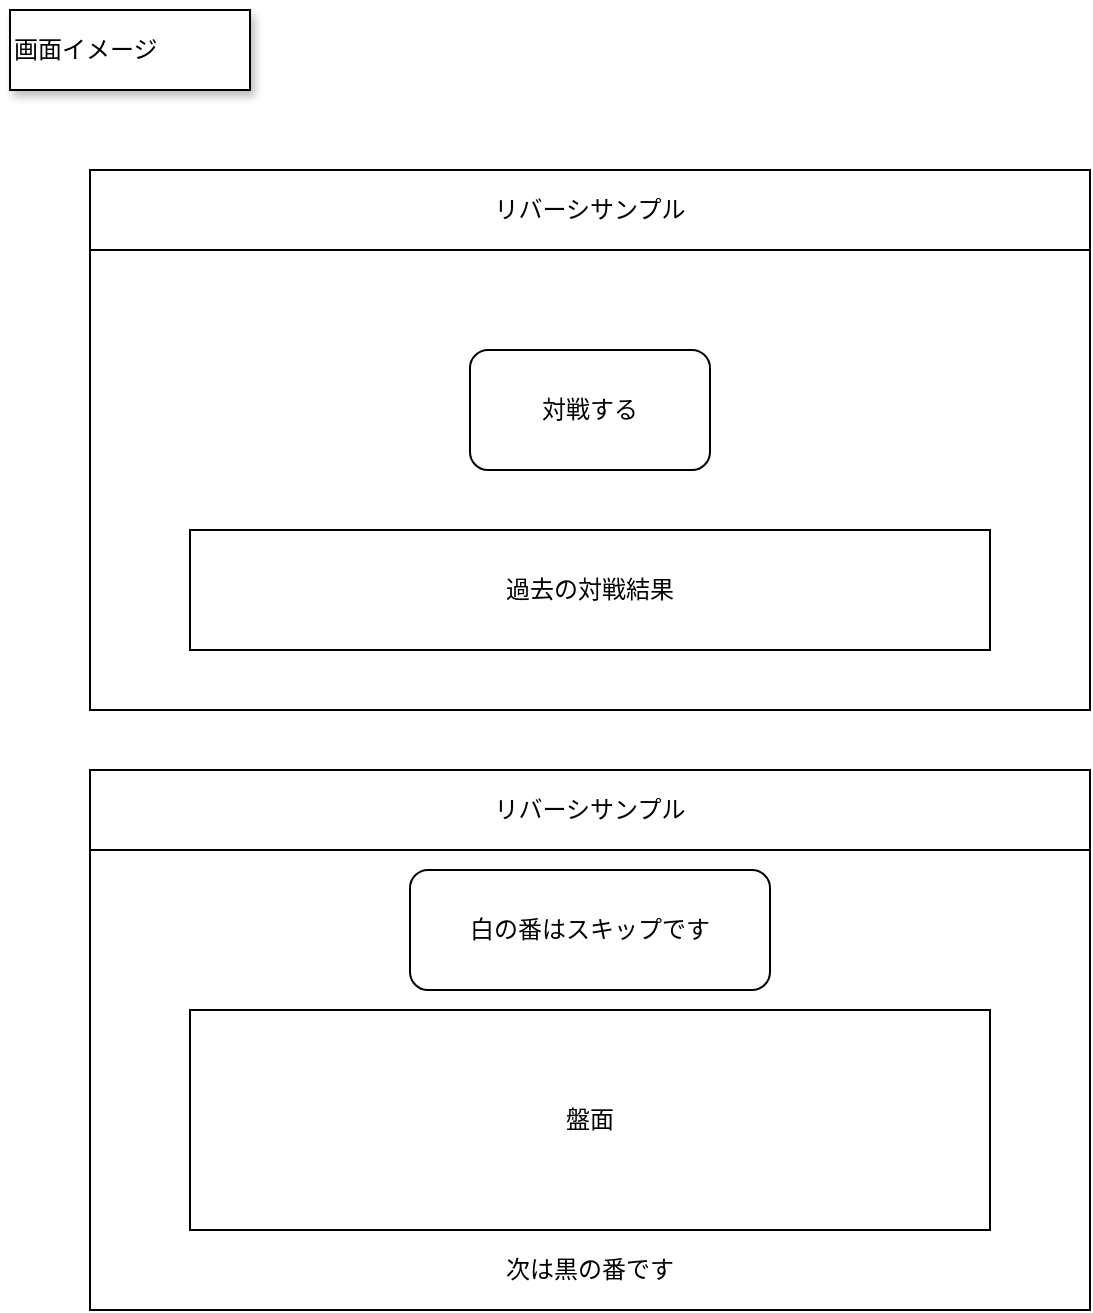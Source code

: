 <mxfile>
    <diagram id="jHlFyMmJ-Rk8G-csnYi2" name="ページ1">
        <mxGraphModel dx="935" dy="827" grid="1" gridSize="10" guides="1" tooltips="1" connect="1" arrows="1" fold="1" page="1" pageScale="1" pageWidth="827" pageHeight="1169" math="0" shadow="0">
            <root>
                <mxCell id="0"/>
                <mxCell id="1" parent="0"/>
                <mxCell id="2" value="" style="rounded=0;whiteSpace=wrap;html=1;fillColor=none;" parent="1" vertex="1">
                    <mxGeometry x="80" y="120" width="500" height="270" as="geometry"/>
                </mxCell>
                <mxCell id="3" value="リバーシサンプル" style="rounded=0;whiteSpace=wrap;html=1;fillColor=none;" parent="1" vertex="1">
                    <mxGeometry x="80" y="120" width="500" height="40" as="geometry"/>
                </mxCell>
                <mxCell id="4" value="対戦する" style="rounded=1;whiteSpace=wrap;html=1;fillColor=none;" parent="1" vertex="1">
                    <mxGeometry x="270" y="210" width="120" height="60" as="geometry"/>
                </mxCell>
                <mxCell id="5" value="画面イメージ" style="rounded=0;whiteSpace=wrap;html=1;align=left;shadow=1;" parent="1" vertex="1">
                    <mxGeometry x="40" y="40" width="120" height="40" as="geometry"/>
                </mxCell>
                <mxCell id="6" value="過去の対戦結果" style="rounded=0;whiteSpace=wrap;html=1;fillColor=none;" vertex="1" parent="1">
                    <mxGeometry x="130" y="300" width="400" height="60" as="geometry"/>
                </mxCell>
                <mxCell id="7" value="" style="rounded=0;whiteSpace=wrap;html=1;fillColor=none;" vertex="1" parent="1">
                    <mxGeometry x="80" y="420" width="500" height="270" as="geometry"/>
                </mxCell>
                <mxCell id="8" value="リバーシサンプル" style="rounded=0;whiteSpace=wrap;html=1;fillColor=none;" vertex="1" parent="1">
                    <mxGeometry x="80" y="420" width="500" height="40" as="geometry"/>
                </mxCell>
                <mxCell id="9" value="白の番はスキップです" style="rounded=1;whiteSpace=wrap;html=1;fillColor=none;" vertex="1" parent="1">
                    <mxGeometry x="240" y="470" width="180" height="60" as="geometry"/>
                </mxCell>
                <mxCell id="10" value="盤面" style="rounded=0;whiteSpace=wrap;html=1;fillColor=none;" vertex="1" parent="1">
                    <mxGeometry x="130" y="540" width="400" height="110" as="geometry"/>
                </mxCell>
                <mxCell id="12" value="次は黒の番です" style="rounded=0;whiteSpace=wrap;html=1;fillColor=none;strokeColor=none;" vertex="1" parent="1">
                    <mxGeometry x="130" y="660" width="400" height="20" as="geometry"/>
                </mxCell>
            </root>
        </mxGraphModel>
    </diagram>
</mxfile>